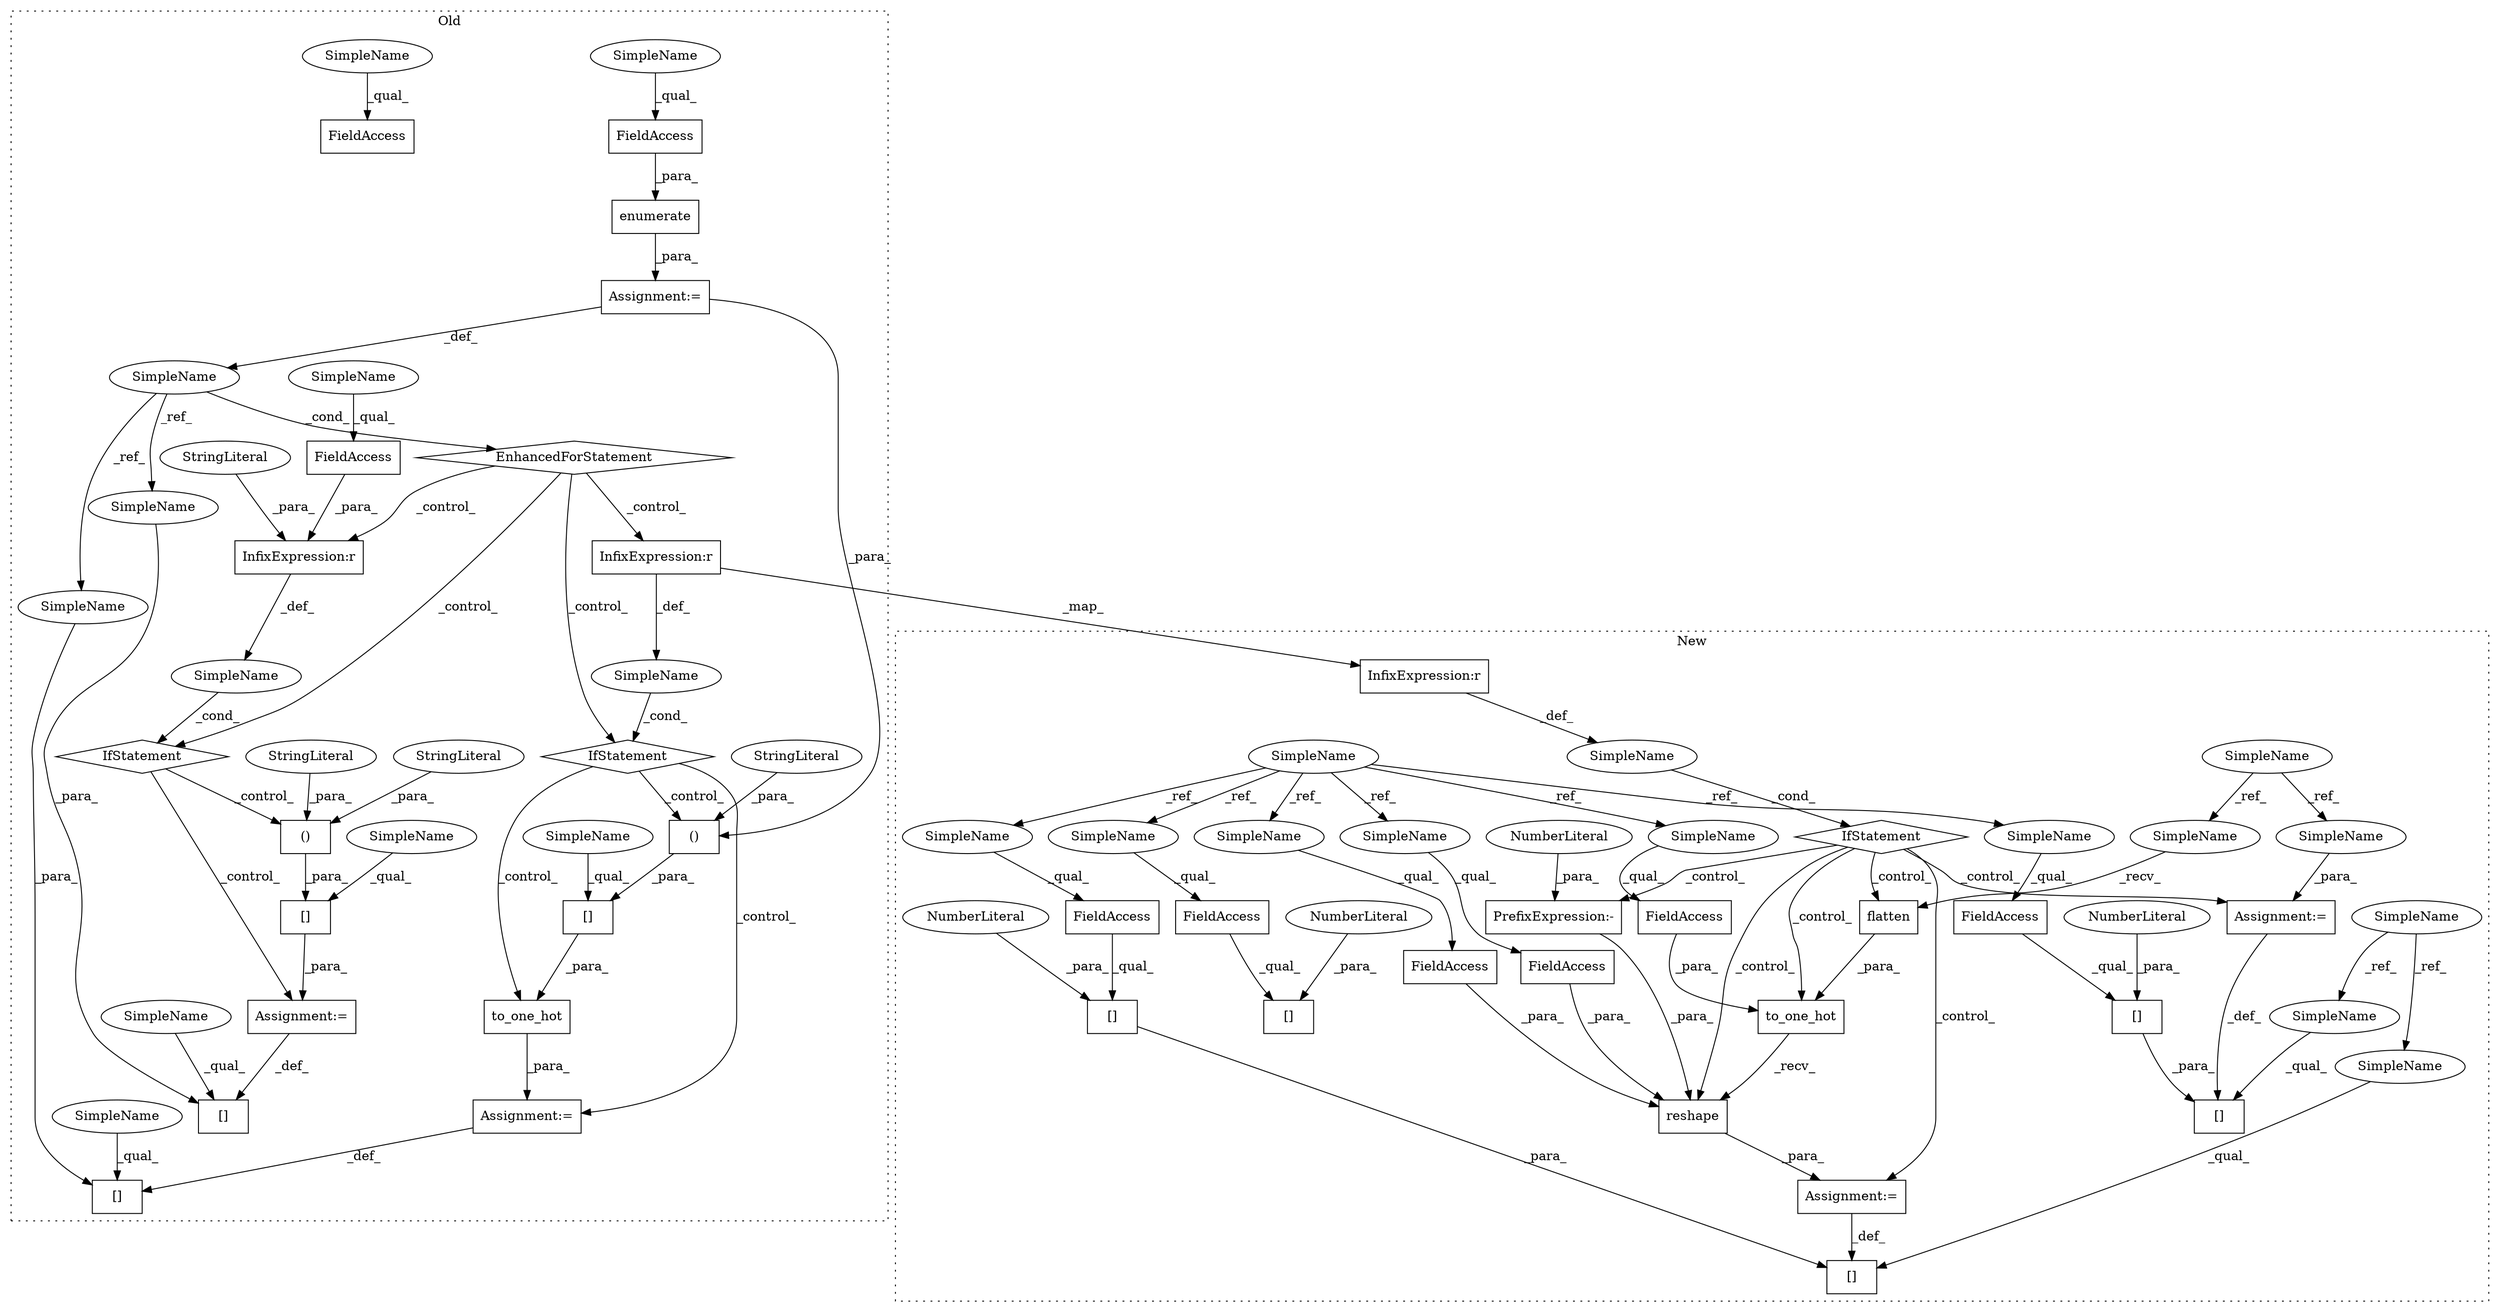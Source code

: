digraph G {
subgraph cluster0 {
1 [label="[]" a="2" s="7514,7529" l="10,1" shape="box"];
7 [label="Assignment:=" a="7" s="7530" l="1" shape="box"];
8 [label="IfStatement" a="25" s="7463,7496" l="4,2" shape="diamond"];
9 [label="SimpleName" a="42" s="" l="" shape="ellipse"];
10 [label="()" a="106" s="7561" l="34" shape="box"];
12 [label="[]" a="2" s="7542,7595" l="19,2" shape="box"];
13 [label="EnhancedForStatement" a="70" s="7288,7447" l="85,2" shape="diamond"];
14 [label="()" a="106" s="7709" l="61" shape="box"];
15 [label="[]" a="2" s="7690,7770" l="19,2" shape="box"];
18 [label="[]" a="2" s="7673,7688" l="10,1" shape="box"];
24 [label="SimpleName" a="42" s="7414" l="5" shape="ellipse"];
26 [label="StringLiteral" a="45" s="7579" l="16" shape="ellipse"];
27 [label="StringLiteral" a="45" s="7709" l="32" shape="ellipse"];
28 [label="InfixExpression:r" a="27" s="7639" l="4" shape="box"];
29 [label="StringLiteral" a="45" s="7643" l="12" shape="ellipse"];
31 [label="InfixExpression:r" a="27" s="7476" l="4" shape="box"];
33 [label="FieldAccess" a="22" s="7630" l="9" shape="box"];
39 [label="FieldAccess" a="22" s="7857" l="12" shape="box"];
40 [label="FieldAccess" a="22" s="7432" l="14" shape="box"];
42 [label="SimpleName" a="42" s="" l="" shape="ellipse"];
43 [label="IfStatement" a="25" s="7626,7655" l="4,2" shape="diamond"];
44 [label="to_one_hot" a="32" s="7531,7597" l="11,1" shape="box"];
48 [label="enumerate" a="32" s="7422,7446" l="10,1" shape="box"];
49 [label="StringLiteral" a="45" s="7754" l="16" shape="ellipse"];
50 [label="Assignment:=" a="7" s="7689" l="1" shape="box"];
53 [label="Assignment:=" a="7" s="7288,7447" l="85,2" shape="box"];
54 [label="SimpleName" a="42" s="7683" l="5" shape="ellipse"];
55 [label="SimpleName" a="42" s="7524" l="5" shape="ellipse"];
66 [label="SimpleName" a="42" s="7432" l="4" shape="ellipse"];
67 [label="SimpleName" a="42" s="7630" l="4" shape="ellipse"];
68 [label="SimpleName" a="42" s="7857" l="4" shape="ellipse"];
69 [label="SimpleName" a="42" s="7542" l="3" shape="ellipse"];
70 [label="SimpleName" a="42" s="7690" l="3" shape="ellipse"];
71 [label="SimpleName" a="42" s="7514" l="9" shape="ellipse"];
72 [label="SimpleName" a="42" s="7673" l="9" shape="ellipse"];
label = "Old";
style="dotted";
}
subgraph cluster1 {
2 [label="flatten" a="32" s="7020" l="9" shape="box"];
3 [label="Assignment:=" a="7" s="7004" l="1" shape="box"];
4 [label="SimpleName" a="42" s="" l="" shape="ellipse"];
5 [label="IfStatement" a="25" s="6930,6963" l="4,2" shape="diamond"];
6 [label="Assignment:=" a="7" s="7144" l="1" shape="box"];
11 [label="[]" a="2" s="7119,7143" l="10,1" shape="box"];
16 [label="SimpleName" a="42" s="6749" l="3" shape="ellipse"];
17 [label="[]" a="2" s="6979,7003" l="10,1" shape="box"];
19 [label="SimpleName" a="42" s="6875" l="9" shape="ellipse"];
20 [label="[]" a="2" s="6989,7002" l="12,1" shape="box"];
21 [label="NumberLiteral" a="34" s="7001" l="1" shape="ellipse"];
22 [label="[]" a="2" s="7129,7142" l="12,1" shape="box"];
23 [label="NumberLiteral" a="34" s="7141" l="1" shape="ellipse"];
25 [label="reshape" a="32" s="7046,7084" l="8,1" shape="box"];
30 [label="InfixExpression:r" a="27" s="6943" l="4" shape="box"];
32 [label="FieldAccess" a="22" s="6989" l="11" shape="box"];
34 [label="SimpleName" a="42" s="6169" l="4" shape="ellipse"];
35 [label="FieldAccess" a="22" s="7219" l="17" shape="box"];
36 [label="[]" a="2" s="7219,7238" l="18,1" shape="box"];
37 [label="NumberLiteral" a="34" s="7237" l="1" shape="ellipse"];
38 [label="FieldAccess" a="22" s="7129" l="11" shape="box"];
41 [label="FieldAccess" a="22" s="7070" l="14" shape="box"];
45 [label="to_one_hot" a="32" s="7005,7044" l="11,1" shape="box"];
46 [label="FieldAccess" a="22" s="7030" l="14" shape="box"];
47 [label="FieldAccess" a="22" s="7057" l="12" shape="box"];
51 [label="PrefixExpression:-" a="38" s="7054" l="1" shape="box"];
52 [label="NumberLiteral" a="34" s="7055" l="1" shape="ellipse"];
56 [label="SimpleName" a="42" s="7219" l="4" shape="ellipse"];
57 [label="SimpleName" a="42" s="7070" l="4" shape="ellipse"];
58 [label="SimpleName" a="42" s="7030" l="4" shape="ellipse"];
59 [label="SimpleName" a="42" s="6989" l="4" shape="ellipse"];
60 [label="SimpleName" a="42" s="7129" l="4" shape="ellipse"];
61 [label="SimpleName" a="42" s="7057" l="4" shape="ellipse"];
62 [label="SimpleName" a="42" s="7016" l="3" shape="ellipse"];
63 [label="SimpleName" a="42" s="7145" l="3" shape="ellipse"];
64 [label="SimpleName" a="42" s="7119" l="9" shape="ellipse"];
65 [label="SimpleName" a="42" s="6979" l="9" shape="ellipse"];
label = "New";
style="dotted";
}
2 -> 45 [label="_para_"];
3 -> 17 [label="_def_"];
4 -> 5 [label="_cond_"];
5 -> 3 [label="_control_"];
5 -> 25 [label="_control_"];
5 -> 2 [label="_control_"];
5 -> 45 [label="_control_"];
5 -> 51 [label="_control_"];
5 -> 6 [label="_control_"];
6 -> 11 [label="_def_"];
7 -> 1 [label="_def_"];
8 -> 10 [label="_control_"];
8 -> 7 [label="_control_"];
8 -> 44 [label="_control_"];
9 -> 8 [label="_cond_"];
10 -> 12 [label="_para_"];
12 -> 44 [label="_para_"];
13 -> 31 [label="_control_"];
13 -> 8 [label="_control_"];
13 -> 28 [label="_control_"];
13 -> 43 [label="_control_"];
14 -> 15 [label="_para_"];
15 -> 50 [label="_para_"];
16 -> 62 [label="_ref_"];
16 -> 63 [label="_ref_"];
19 -> 65 [label="_ref_"];
19 -> 64 [label="_ref_"];
20 -> 17 [label="_para_"];
21 -> 20 [label="_para_"];
22 -> 11 [label="_para_"];
23 -> 22 [label="_para_"];
24 -> 13 [label="_cond_"];
24 -> 54 [label="_ref_"];
24 -> 55 [label="_ref_"];
25 -> 3 [label="_para_"];
26 -> 10 [label="_para_"];
27 -> 14 [label="_para_"];
28 -> 42 [label="_def_"];
29 -> 28 [label="_para_"];
30 -> 4 [label="_def_"];
31 -> 9 [label="_def_"];
31 -> 30 [label="_map_"];
32 -> 20 [label="_qual_"];
33 -> 28 [label="_para_"];
34 -> 58 [label="_ref_"];
34 -> 59 [label="_ref_"];
34 -> 57 [label="_ref_"];
34 -> 61 [label="_ref_"];
34 -> 56 [label="_ref_"];
34 -> 60 [label="_ref_"];
35 -> 36 [label="_qual_"];
37 -> 36 [label="_para_"];
38 -> 22 [label="_qual_"];
40 -> 48 [label="_para_"];
41 -> 25 [label="_para_"];
42 -> 43 [label="_cond_"];
43 -> 50 [label="_control_"];
43 -> 14 [label="_control_"];
44 -> 7 [label="_para_"];
45 -> 25 [label="_recv_"];
46 -> 45 [label="_para_"];
47 -> 25 [label="_para_"];
48 -> 53 [label="_para_"];
49 -> 14 [label="_para_"];
50 -> 18 [label="_def_"];
51 -> 25 [label="_para_"];
52 -> 51 [label="_para_"];
53 -> 24 [label="_def_"];
53 -> 10 [label="_para_"];
54 -> 18 [label="_para_"];
55 -> 1 [label="_para_"];
56 -> 35 [label="_qual_"];
57 -> 41 [label="_qual_"];
58 -> 46 [label="_qual_"];
59 -> 32 [label="_qual_"];
60 -> 38 [label="_qual_"];
61 -> 47 [label="_qual_"];
62 -> 2 [label="_recv_"];
63 -> 6 [label="_para_"];
64 -> 11 [label="_qual_"];
65 -> 17 [label="_qual_"];
66 -> 40 [label="_qual_"];
67 -> 33 [label="_qual_"];
68 -> 39 [label="_qual_"];
69 -> 12 [label="_qual_"];
70 -> 15 [label="_qual_"];
71 -> 1 [label="_qual_"];
72 -> 18 [label="_qual_"];
}